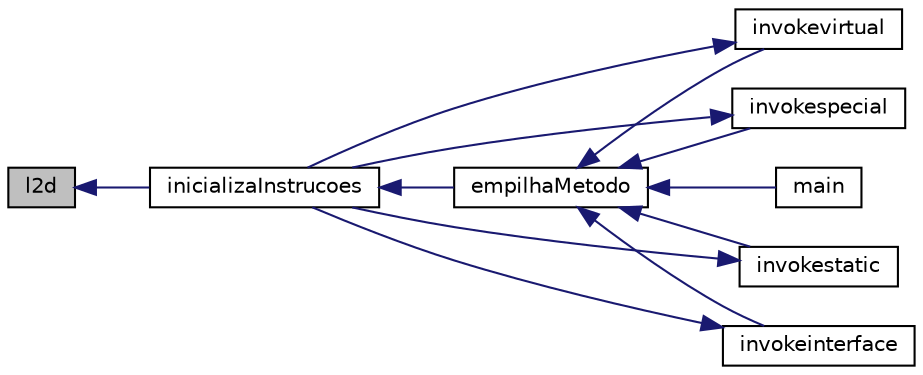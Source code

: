 digraph "l2d"
{
 // INTERACTIVE_SVG=YES
  edge [fontname="Helvetica",fontsize="10",labelfontname="Helvetica",labelfontsize="10"];
  node [fontname="Helvetica",fontsize="10",shape=record];
  rankdir="LR";
  Node3078 [label="l2d",height=0.2,width=0.4,color="black", fillcolor="grey75", style="filled", fontcolor="black"];
  Node3078 -> Node3079 [dir="back",color="midnightblue",fontsize="10",style="solid",fontname="Helvetica"];
  Node3079 [label="inicializaInstrucoes",height=0.2,width=0.4,color="black", fillcolor="white", style="filled",URL="$instrucao_8h.html#a308f4b87fb42ab5a62790c0127003ebe"];
  Node3079 -> Node3080 [dir="back",color="midnightblue",fontsize="10",style="solid",fontname="Helvetica"];
  Node3080 [label="empilhaMetodo",height=0.2,width=0.4,color="black", fillcolor="white", style="filled",URL="$metodo_8h.html#a68acc5b3f2238f62b7d0ee50964183c1"];
  Node3080 -> Node3081 [dir="back",color="midnightblue",fontsize="10",style="solid",fontname="Helvetica"];
  Node3081 [label="invokevirtual",height=0.2,width=0.4,color="black", fillcolor="white", style="filled",URL="$instrucao_8h.html#a78801a57dd7317b58754d741e22607a7"];
  Node3081 -> Node3079 [dir="back",color="midnightblue",fontsize="10",style="solid",fontname="Helvetica"];
  Node3080 -> Node3082 [dir="back",color="midnightblue",fontsize="10",style="solid",fontname="Helvetica"];
  Node3082 [label="invokespecial",height=0.2,width=0.4,color="black", fillcolor="white", style="filled",URL="$instrucao_8h.html#aea396d65920fd2046b81c2b5742f8fc2"];
  Node3082 -> Node3079 [dir="back",color="midnightblue",fontsize="10",style="solid",fontname="Helvetica"];
  Node3080 -> Node3083 [dir="back",color="midnightblue",fontsize="10",style="solid",fontname="Helvetica"];
  Node3083 [label="invokestatic",height=0.2,width=0.4,color="black", fillcolor="white", style="filled",URL="$instrucao_8h.html#a99b74fdcaa5d59615718fc49f4cb1bf2"];
  Node3083 -> Node3079 [dir="back",color="midnightblue",fontsize="10",style="solid",fontname="Helvetica"];
  Node3080 -> Node3084 [dir="back",color="midnightblue",fontsize="10",style="solid",fontname="Helvetica"];
  Node3084 [label="invokeinterface",height=0.2,width=0.4,color="black", fillcolor="white", style="filled",URL="$instrucao_8h.html#a04465c61aa4c123ce79dc562244e7af8"];
  Node3084 -> Node3079 [dir="back",color="midnightblue",fontsize="10",style="solid",fontname="Helvetica"];
  Node3080 -> Node3085 [dir="back",color="midnightblue",fontsize="10",style="solid",fontname="Helvetica"];
  Node3085 [label="main",height=0.2,width=0.4,color="black", fillcolor="white", style="filled",URL="$main_8c.html#a0ddf1224851353fc92bfbff6f499fa97"];
}
